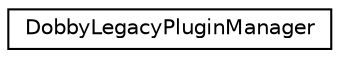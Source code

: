 digraph "Graphical Class Hierarchy"
{
 // LATEX_PDF_SIZE
  edge [fontname="Helvetica",fontsize="10",labelfontname="Helvetica",labelfontsize="10"];
  node [fontname="Helvetica",fontsize="10",shape=record];
  rankdir="LR";
  Node0 [label="DobbyLegacyPluginManager",height=0.2,width=0.4,color="black", fillcolor="white", style="filled",URL="$classDobbyLegacyPluginManager.html",tooltip="Class that manages all the plugin hook libraries."];
}
